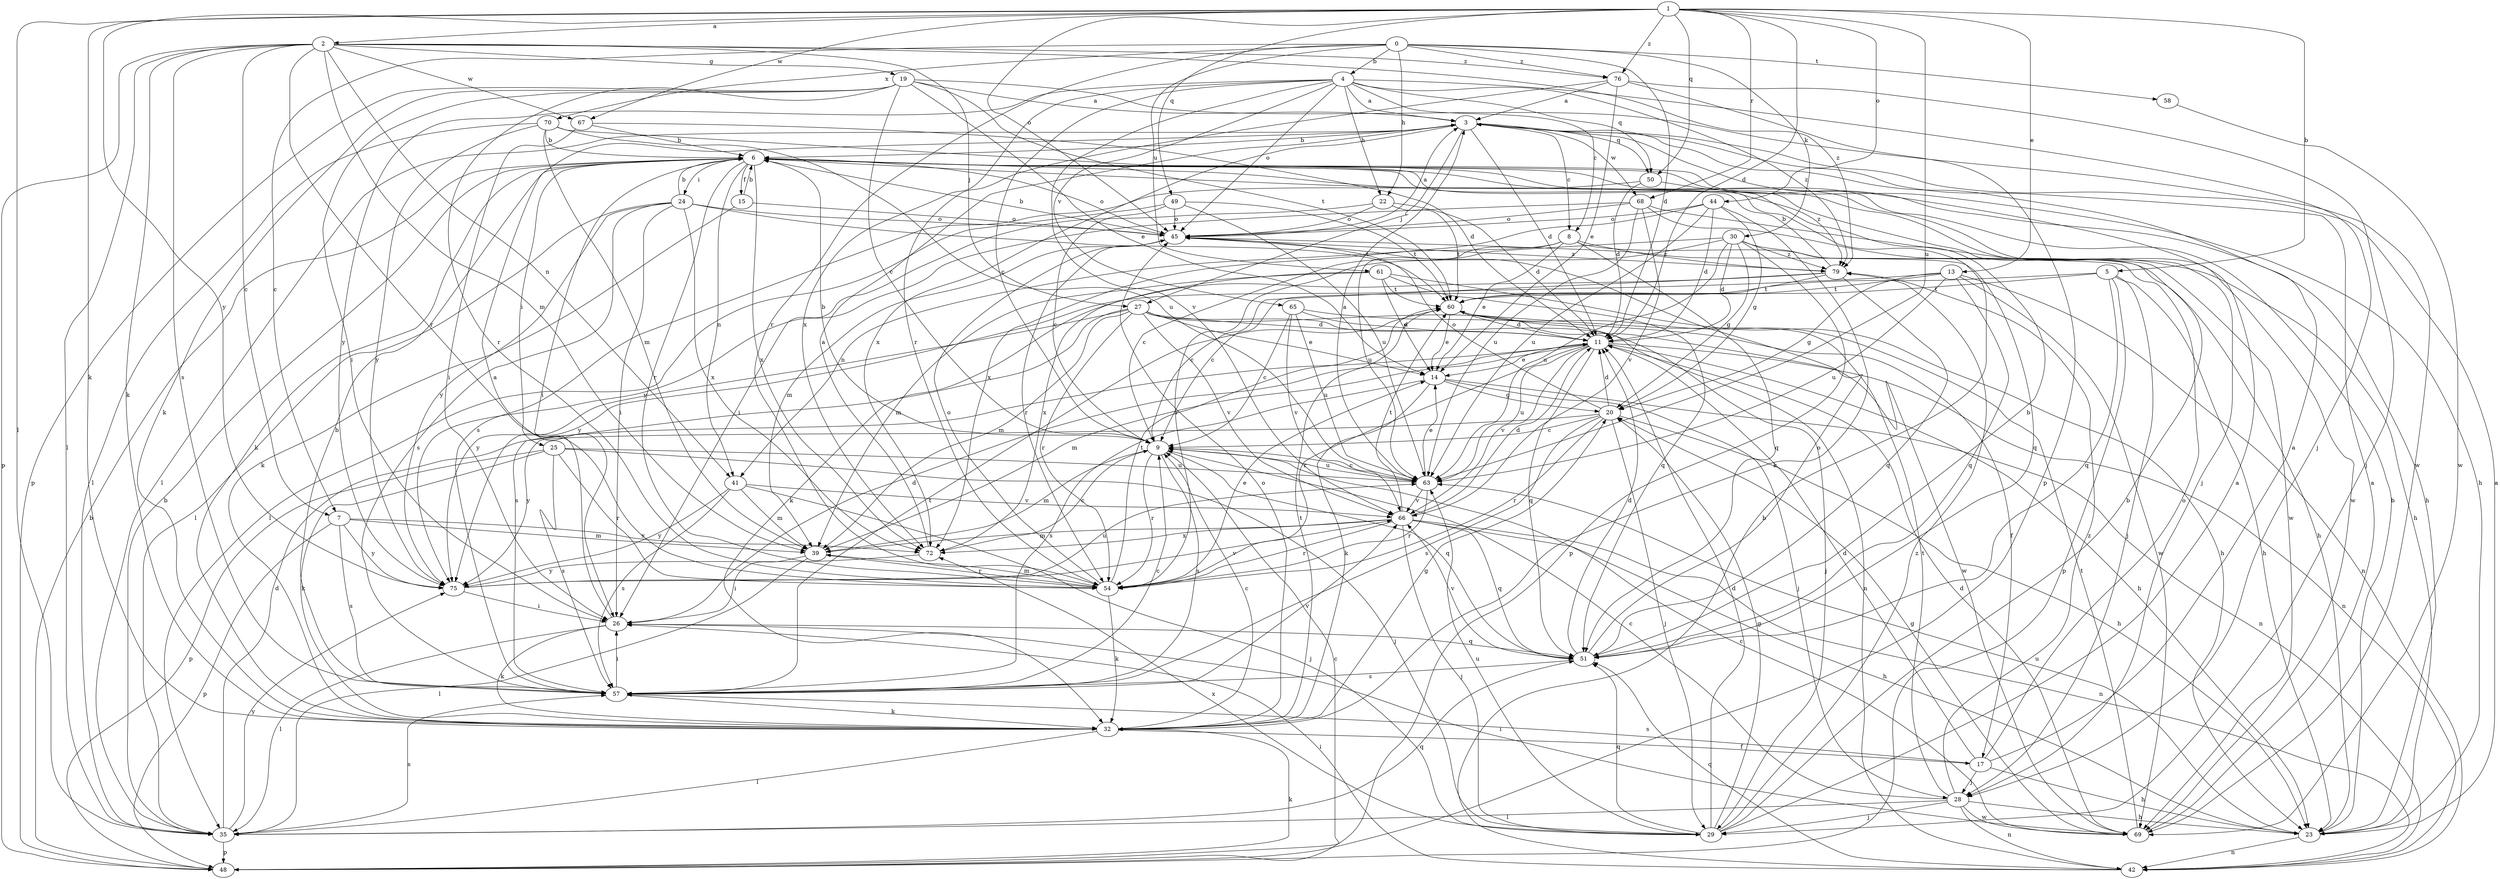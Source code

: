 strict digraph  {
0;
1;
2;
3;
4;
5;
6;
7;
8;
9;
11;
13;
14;
15;
17;
19;
20;
22;
23;
24;
25;
26;
27;
28;
29;
30;
32;
35;
39;
41;
42;
44;
45;
48;
49;
50;
51;
54;
57;
58;
60;
61;
63;
65;
66;
67;
68;
69;
70;
72;
75;
76;
79;
0 -> 4  [label=b];
0 -> 7  [label=c];
0 -> 11  [label=d];
0 -> 22  [label=h];
0 -> 30  [label=k];
0 -> 54  [label=r];
0 -> 58  [label=t];
0 -> 61  [label=u];
0 -> 70  [label=x];
0 -> 76  [label=z];
1 -> 2  [label=a];
1 -> 5  [label=b];
1 -> 11  [label=d];
1 -> 13  [label=e];
1 -> 32  [label=k];
1 -> 35  [label=l];
1 -> 44  [label=o];
1 -> 45  [label=o];
1 -> 49  [label=q];
1 -> 50  [label=q];
1 -> 63  [label=u];
1 -> 67  [label=w];
1 -> 75  [label=y];
1 -> 76  [label=z];
1 -> 68  [label=r];
2 -> 7  [label=c];
2 -> 19  [label=g];
2 -> 27  [label=j];
2 -> 32  [label=k];
2 -> 35  [label=l];
2 -> 39  [label=m];
2 -> 41  [label=n];
2 -> 48  [label=p];
2 -> 54  [label=r];
2 -> 57  [label=s];
2 -> 67  [label=w];
2 -> 76  [label=z];
2 -> 79  [label=z];
3 -> 6  [label=b];
3 -> 8  [label=c];
3 -> 11  [label=d];
3 -> 27  [label=j];
3 -> 35  [label=l];
3 -> 50  [label=q];
3 -> 68  [label=w];
3 -> 72  [label=x];
4 -> 3  [label=a];
4 -> 8  [label=c];
4 -> 9  [label=c];
4 -> 22  [label=h];
4 -> 28  [label=j];
4 -> 45  [label=o];
4 -> 50  [label=q];
4 -> 65  [label=v];
4 -> 66  [label=v];
4 -> 72  [label=x];
4 -> 75  [label=y];
4 -> 79  [label=z];
5 -> 9  [label=c];
5 -> 23  [label=h];
5 -> 28  [label=j];
5 -> 48  [label=p];
5 -> 51  [label=q];
5 -> 60  [label=t];
6 -> 15  [label=f];
6 -> 23  [label=h];
6 -> 24  [label=i];
6 -> 25  [label=i];
6 -> 26  [label=i];
6 -> 28  [label=j];
6 -> 32  [label=k];
6 -> 41  [label=n];
6 -> 45  [label=o];
6 -> 54  [label=r];
6 -> 69  [label=w];
6 -> 72  [label=x];
7 -> 39  [label=m];
7 -> 48  [label=p];
7 -> 57  [label=s];
7 -> 72  [label=x];
7 -> 75  [label=y];
8 -> 14  [label=e];
8 -> 23  [label=h];
8 -> 41  [label=n];
8 -> 51  [label=q];
8 -> 63  [label=u];
8 -> 79  [label=z];
9 -> 6  [label=b];
9 -> 39  [label=m];
9 -> 51  [label=q];
9 -> 54  [label=r];
9 -> 57  [label=s];
9 -> 63  [label=u];
11 -> 14  [label=e];
11 -> 23  [label=h];
11 -> 39  [label=m];
11 -> 42  [label=n];
11 -> 51  [label=q];
11 -> 54  [label=r];
11 -> 63  [label=u];
11 -> 66  [label=v];
13 -> 20  [label=g];
13 -> 42  [label=n];
13 -> 51  [label=q];
13 -> 60  [label=t];
13 -> 63  [label=u];
13 -> 69  [label=w];
13 -> 75  [label=y];
14 -> 20  [label=g];
14 -> 28  [label=j];
14 -> 32  [label=k];
14 -> 42  [label=n];
14 -> 57  [label=s];
15 -> 6  [label=b];
15 -> 32  [label=k];
15 -> 45  [label=o];
17 -> 3  [label=a];
17 -> 11  [label=d];
17 -> 23  [label=h];
17 -> 28  [label=j];
17 -> 45  [label=o];
17 -> 57  [label=s];
19 -> 3  [label=a];
19 -> 9  [label=c];
19 -> 14  [label=e];
19 -> 26  [label=i];
19 -> 32  [label=k];
19 -> 48  [label=p];
19 -> 54  [label=r];
19 -> 60  [label=t];
19 -> 69  [label=w];
20 -> 9  [label=c];
20 -> 11  [label=d];
20 -> 23  [label=h];
20 -> 29  [label=j];
20 -> 45  [label=o];
20 -> 54  [label=r];
20 -> 57  [label=s];
20 -> 75  [label=y];
22 -> 11  [label=d];
22 -> 26  [label=i];
22 -> 45  [label=o];
22 -> 60  [label=t];
23 -> 3  [label=a];
23 -> 6  [label=b];
23 -> 42  [label=n];
23 -> 63  [label=u];
24 -> 6  [label=b];
24 -> 26  [label=i];
24 -> 35  [label=l];
24 -> 45  [label=o];
24 -> 57  [label=s];
24 -> 60  [label=t];
24 -> 72  [label=x];
24 -> 75  [label=y];
25 -> 29  [label=j];
25 -> 32  [label=k];
25 -> 48  [label=p];
25 -> 54  [label=r];
25 -> 57  [label=s];
25 -> 63  [label=u];
26 -> 3  [label=a];
26 -> 11  [label=d];
26 -> 32  [label=k];
26 -> 35  [label=l];
26 -> 51  [label=q];
27 -> 11  [label=d];
27 -> 14  [label=e];
27 -> 39  [label=m];
27 -> 42  [label=n];
27 -> 54  [label=r];
27 -> 57  [label=s];
27 -> 66  [label=v];
27 -> 69  [label=w];
27 -> 75  [label=y];
28 -> 9  [label=c];
28 -> 23  [label=h];
28 -> 29  [label=j];
28 -> 35  [label=l];
28 -> 42  [label=n];
28 -> 60  [label=t];
28 -> 69  [label=w];
28 -> 79  [label=z];
29 -> 3  [label=a];
29 -> 6  [label=b];
29 -> 11  [label=d];
29 -> 20  [label=g];
29 -> 51  [label=q];
29 -> 63  [label=u];
29 -> 72  [label=x];
29 -> 79  [label=z];
30 -> 9  [label=c];
30 -> 11  [label=d];
30 -> 20  [label=g];
30 -> 48  [label=p];
30 -> 51  [label=q];
30 -> 54  [label=r];
30 -> 63  [label=u];
30 -> 79  [label=z];
32 -> 9  [label=c];
32 -> 17  [label=f];
32 -> 20  [label=g];
32 -> 35  [label=l];
32 -> 45  [label=o];
32 -> 60  [label=t];
35 -> 6  [label=b];
35 -> 11  [label=d];
35 -> 48  [label=p];
35 -> 51  [label=q];
35 -> 57  [label=s];
35 -> 75  [label=y];
39 -> 26  [label=i];
39 -> 35  [label=l];
39 -> 54  [label=r];
41 -> 29  [label=j];
41 -> 39  [label=m];
41 -> 57  [label=s];
41 -> 66  [label=v];
41 -> 75  [label=y];
42 -> 6  [label=b];
42 -> 26  [label=i];
42 -> 51  [label=q];
44 -> 11  [label=d];
44 -> 20  [label=g];
44 -> 32  [label=k];
44 -> 45  [label=o];
44 -> 63  [label=u];
44 -> 72  [label=x];
45 -> 3  [label=a];
45 -> 6  [label=b];
45 -> 39  [label=m];
45 -> 54  [label=r];
45 -> 79  [label=z];
48 -> 6  [label=b];
48 -> 9  [label=c];
48 -> 32  [label=k];
49 -> 9  [label=c];
49 -> 35  [label=l];
49 -> 45  [label=o];
49 -> 60  [label=t];
49 -> 63  [label=u];
50 -> 11  [label=d];
50 -> 57  [label=s];
50 -> 79  [label=z];
51 -> 6  [label=b];
51 -> 11  [label=d];
51 -> 45  [label=o];
51 -> 57  [label=s];
51 -> 66  [label=v];
54 -> 14  [label=e];
54 -> 32  [label=k];
54 -> 39  [label=m];
54 -> 45  [label=o];
54 -> 60  [label=t];
57 -> 6  [label=b];
57 -> 9  [label=c];
57 -> 26  [label=i];
57 -> 32  [label=k];
57 -> 60  [label=t];
57 -> 66  [label=v];
58 -> 69  [label=w];
60 -> 11  [label=d];
60 -> 14  [label=e];
60 -> 29  [label=j];
61 -> 14  [label=e];
61 -> 23  [label=h];
61 -> 39  [label=m];
61 -> 51  [label=q];
61 -> 60  [label=t];
61 -> 72  [label=x];
63 -> 3  [label=a];
63 -> 9  [label=c];
63 -> 14  [label=e];
63 -> 54  [label=r];
63 -> 66  [label=v];
65 -> 9  [label=c];
65 -> 11  [label=d];
65 -> 17  [label=f];
65 -> 63  [label=u];
65 -> 66  [label=v];
66 -> 11  [label=d];
66 -> 23  [label=h];
66 -> 29  [label=j];
66 -> 39  [label=m];
66 -> 42  [label=n];
66 -> 51  [label=q];
66 -> 54  [label=r];
66 -> 60  [label=t];
66 -> 72  [label=x];
67 -> 6  [label=b];
67 -> 11  [label=d];
67 -> 26  [label=i];
68 -> 23  [label=h];
68 -> 45  [label=o];
68 -> 63  [label=u];
68 -> 66  [label=v];
68 -> 69  [label=w];
68 -> 75  [label=y];
69 -> 3  [label=a];
69 -> 9  [label=c];
69 -> 11  [label=d];
69 -> 20  [label=g];
69 -> 26  [label=i];
69 -> 60  [label=t];
70 -> 6  [label=b];
70 -> 23  [label=h];
70 -> 35  [label=l];
70 -> 39  [label=m];
70 -> 63  [label=u];
70 -> 75  [label=y];
72 -> 3  [label=a];
72 -> 9  [label=c];
72 -> 75  [label=y];
75 -> 26  [label=i];
75 -> 63  [label=u];
75 -> 66  [label=v];
76 -> 3  [label=a];
76 -> 14  [label=e];
76 -> 29  [label=j];
76 -> 48  [label=p];
76 -> 54  [label=r];
79 -> 6  [label=b];
79 -> 9  [label=c];
79 -> 32  [label=k];
79 -> 51  [label=q];
79 -> 60  [label=t];
}
